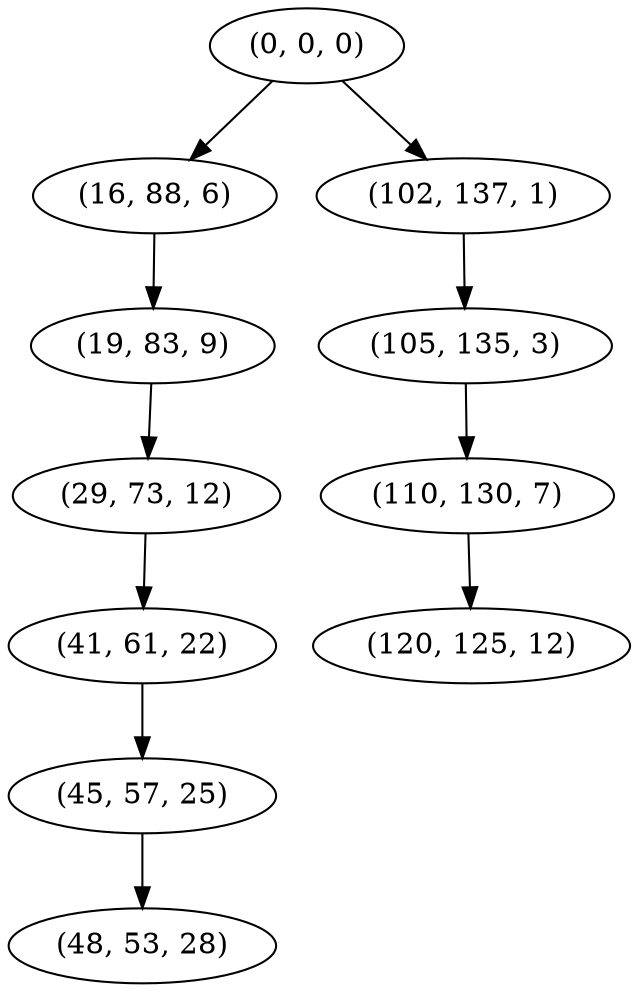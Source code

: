 digraph tree {
    "(0, 0, 0)";
    "(16, 88, 6)";
    "(19, 83, 9)";
    "(29, 73, 12)";
    "(41, 61, 22)";
    "(45, 57, 25)";
    "(48, 53, 28)";
    "(102, 137, 1)";
    "(105, 135, 3)";
    "(110, 130, 7)";
    "(120, 125, 12)";
    "(0, 0, 0)" -> "(16, 88, 6)";
    "(0, 0, 0)" -> "(102, 137, 1)";
    "(16, 88, 6)" -> "(19, 83, 9)";
    "(19, 83, 9)" -> "(29, 73, 12)";
    "(29, 73, 12)" -> "(41, 61, 22)";
    "(41, 61, 22)" -> "(45, 57, 25)";
    "(45, 57, 25)" -> "(48, 53, 28)";
    "(102, 137, 1)" -> "(105, 135, 3)";
    "(105, 135, 3)" -> "(110, 130, 7)";
    "(110, 130, 7)" -> "(120, 125, 12)";
}
